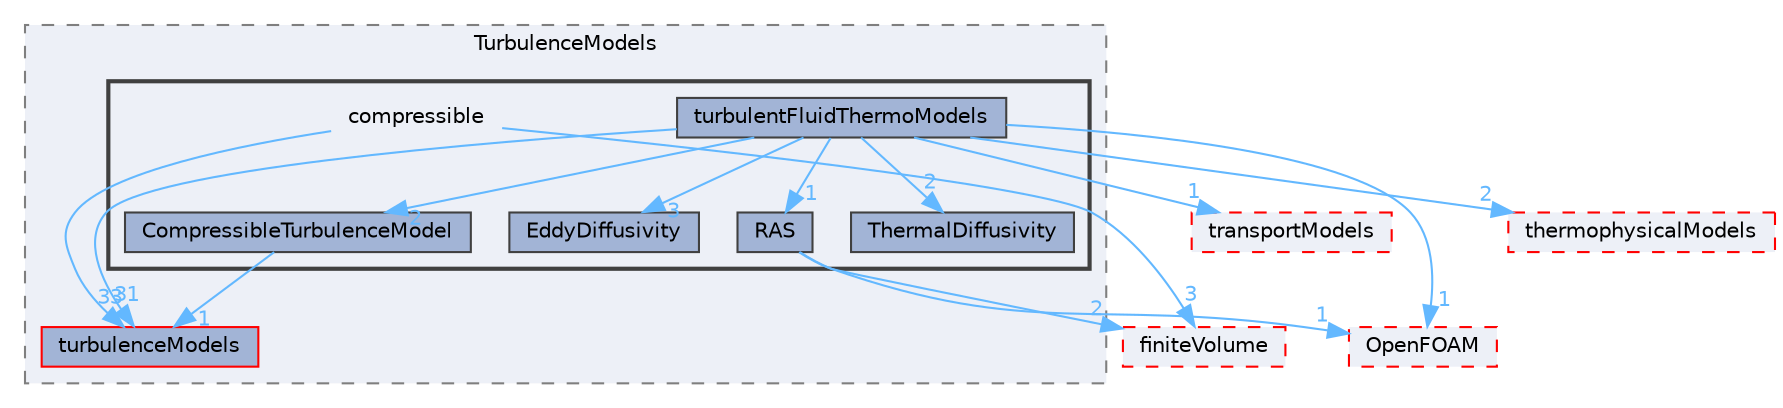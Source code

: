 digraph "src/TurbulenceModels/compressible"
{
 // LATEX_PDF_SIZE
  bgcolor="transparent";
  edge [fontname=Helvetica,fontsize=10,labelfontname=Helvetica,labelfontsize=10];
  node [fontname=Helvetica,fontsize=10,shape=box,height=0.2,width=0.4];
  compound=true
  subgraph clusterdir_1eda626aeac0f0ad2848c36acaa5d501 {
    graph [ bgcolor="#edf0f7", pencolor="grey50", label="TurbulenceModels", fontname=Helvetica,fontsize=10 style="filled,dashed", URL="dir_1eda626aeac0f0ad2848c36acaa5d501.html",tooltip=""]
  dir_a3dc37bcacf99bb6122ed819dac99f09 [label="turbulenceModels", fillcolor="#a2b4d6", color="red", style="filled", URL="dir_a3dc37bcacf99bb6122ed819dac99f09.html",tooltip=""];
  subgraph clusterdir_7904bc8e3270082a35070ba525b2d08a {
    graph [ bgcolor="#edf0f7", pencolor="grey25", label="", fontname=Helvetica,fontsize=10 style="filled,bold", URL="dir_7904bc8e3270082a35070ba525b2d08a.html",tooltip=""]
    dir_7904bc8e3270082a35070ba525b2d08a [shape=plaintext, label="compressible"];
  dir_886aa8b6b628196a61d7d959f449a24d [label="CompressibleTurbulenceModel", fillcolor="#a2b4d6", color="grey25", style="filled", URL="dir_886aa8b6b628196a61d7d959f449a24d.html",tooltip=""];
  dir_eefe9b45ed0f2bb614068d4eb0645118 [label="EddyDiffusivity", fillcolor="#a2b4d6", color="grey25", style="filled", URL="dir_eefe9b45ed0f2bb614068d4eb0645118.html",tooltip=""];
  dir_dd9eb626e90b169804eeadb587274e8e [label="RAS", fillcolor="#a2b4d6", color="grey25", style="filled", URL="dir_dd9eb626e90b169804eeadb587274e8e.html",tooltip=""];
  dir_2a7d000c988b2082033bffdf751beaf6 [label="ThermalDiffusivity", fillcolor="#a2b4d6", color="grey25", style="filled", URL="dir_2a7d000c988b2082033bffdf751beaf6.html",tooltip=""];
  dir_3a035027451607b317f3f09e7524d9cb [label="turbulentFluidThermoModels", fillcolor="#a2b4d6", color="grey25", style="filled", URL="dir_3a035027451607b317f3f09e7524d9cb.html",tooltip=""];
  }
  }
  dir_9bd15774b555cf7259a6fa18f99fe99b [label="finiteVolume", fillcolor="#edf0f7", color="red", style="filled,dashed", URL="dir_9bd15774b555cf7259a6fa18f99fe99b.html",tooltip=""];
  dir_c5473ff19b20e6ec4dfe5c310b3778a8 [label="OpenFOAM", fillcolor="#edf0f7", color="red", style="filled,dashed", URL="dir_c5473ff19b20e6ec4dfe5c310b3778a8.html",tooltip=""];
  dir_2778d089ec5c4f66810b11f753867003 [label="thermophysicalModels", fillcolor="#edf0f7", color="red", style="filled,dashed", URL="dir_2778d089ec5c4f66810b11f753867003.html",tooltip=""];
  dir_9415e59289a6feeb24164dafa70a594f [label="transportModels", fillcolor="#edf0f7", color="red", style="filled,dashed", URL="dir_9415e59289a6feeb24164dafa70a594f.html",tooltip=""];
  dir_7904bc8e3270082a35070ba525b2d08a->dir_9bd15774b555cf7259a6fa18f99fe99b [headlabel="3", labeldistance=1.5 headhref="dir_000588_001387.html" href="dir_000588_001387.html" color="steelblue1" fontcolor="steelblue1"];
  dir_7904bc8e3270082a35070ba525b2d08a->dir_a3dc37bcacf99bb6122ed819dac99f09 [headlabel="33", labeldistance=1.5 headhref="dir_000588_004144.html" href="dir_000588_004144.html" color="steelblue1" fontcolor="steelblue1"];
  dir_886aa8b6b628196a61d7d959f449a24d->dir_a3dc37bcacf99bb6122ed819dac99f09 [headlabel="1", labeldistance=1.5 headhref="dir_000596_004144.html" href="dir_000596_004144.html" color="steelblue1" fontcolor="steelblue1"];
  dir_dd9eb626e90b169804eeadb587274e8e->dir_9bd15774b555cf7259a6fa18f99fe99b [headlabel="2", labeldistance=1.5 headhref="dir_003195_001387.html" href="dir_003195_001387.html" color="steelblue1" fontcolor="steelblue1"];
  dir_dd9eb626e90b169804eeadb587274e8e->dir_c5473ff19b20e6ec4dfe5c310b3778a8 [headlabel="1", labeldistance=1.5 headhref="dir_003195_002695.html" href="dir_003195_002695.html" color="steelblue1" fontcolor="steelblue1"];
  dir_3a035027451607b317f3f09e7524d9cb->dir_2778d089ec5c4f66810b11f753867003 [headlabel="2", labeldistance=1.5 headhref="dir_004154_004022.html" href="dir_004154_004022.html" color="steelblue1" fontcolor="steelblue1"];
  dir_3a035027451607b317f3f09e7524d9cb->dir_2a7d000c988b2082033bffdf751beaf6 [headlabel="2", labeldistance=1.5 headhref="dir_004154_003997.html" href="dir_004154_003997.html" color="steelblue1" fontcolor="steelblue1"];
  dir_3a035027451607b317f3f09e7524d9cb->dir_886aa8b6b628196a61d7d959f449a24d [headlabel="2", labeldistance=1.5 headhref="dir_004154_000596.html" href="dir_004154_000596.html" color="steelblue1" fontcolor="steelblue1"];
  dir_3a035027451607b317f3f09e7524d9cb->dir_9415e59289a6feeb24164dafa70a594f [headlabel="1", labeldistance=1.5 headhref="dir_004154_004112.html" href="dir_004154_004112.html" color="steelblue1" fontcolor="steelblue1"];
  dir_3a035027451607b317f3f09e7524d9cb->dir_a3dc37bcacf99bb6122ed819dac99f09 [headlabel="31", labeldistance=1.5 headhref="dir_004154_004144.html" href="dir_004154_004144.html" color="steelblue1" fontcolor="steelblue1"];
  dir_3a035027451607b317f3f09e7524d9cb->dir_c5473ff19b20e6ec4dfe5c310b3778a8 [headlabel="1", labeldistance=1.5 headhref="dir_004154_002695.html" href="dir_004154_002695.html" color="steelblue1" fontcolor="steelblue1"];
  dir_3a035027451607b317f3f09e7524d9cb->dir_dd9eb626e90b169804eeadb587274e8e [headlabel="1", labeldistance=1.5 headhref="dir_004154_003195.html" href="dir_004154_003195.html" color="steelblue1" fontcolor="steelblue1"];
  dir_3a035027451607b317f3f09e7524d9cb->dir_eefe9b45ed0f2bb614068d4eb0645118 [headlabel="3", labeldistance=1.5 headhref="dir_004154_001100.html" href="dir_004154_001100.html" color="steelblue1" fontcolor="steelblue1"];
}
